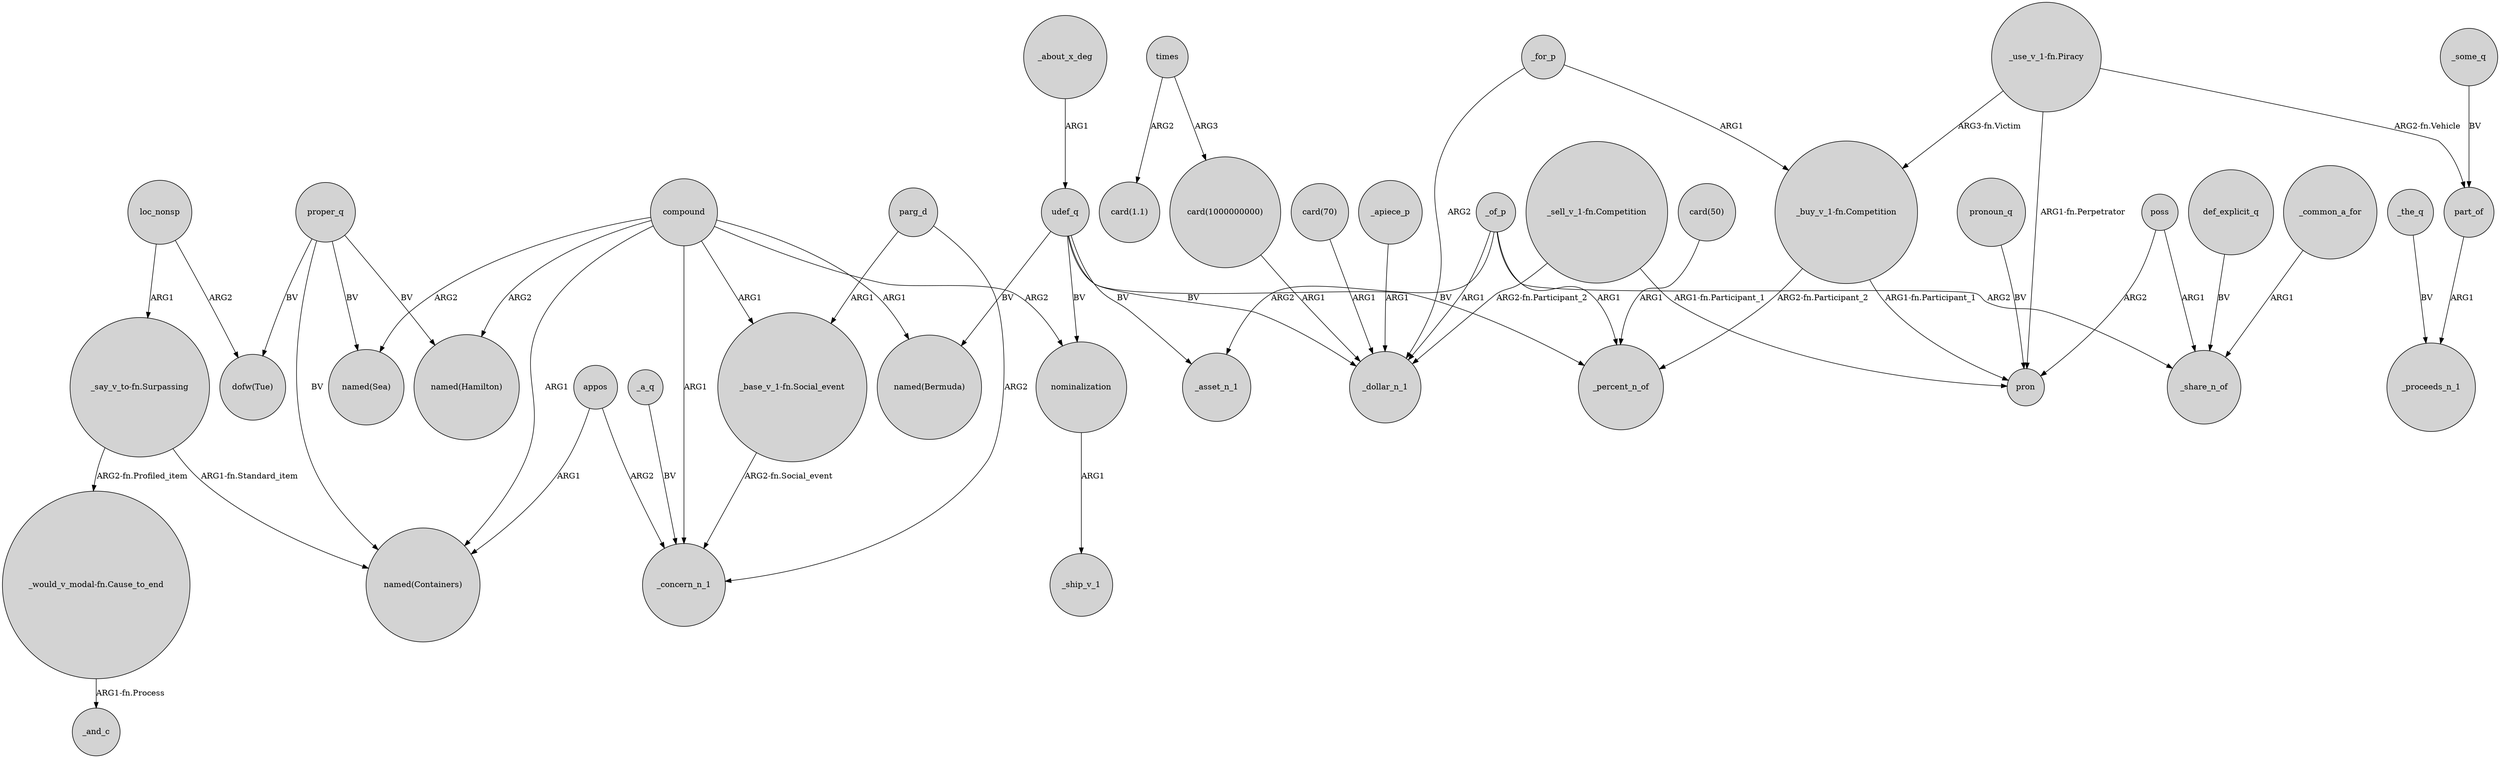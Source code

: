 digraph {
	node [shape=circle style=filled]
	_for_p -> "_buy_v_1-fn.Competition" [label=ARG1]
	"_say_v_to-fn.Surpassing" -> "named(Containers)" [label="ARG1-fn.Standard_item"]
	_the_q -> _proceeds_n_1 [label=BV]
	proper_q -> "named(Hamilton)" [label=BV]
	"_buy_v_1-fn.Competition" -> _percent_n_of [label="ARG2-fn.Participant_2"]
	_for_p -> _dollar_n_1 [label=ARG2]
	compound -> "named(Sea)" [label=ARG2]
	compound -> nominalization [label=ARG2]
	compound -> "named(Containers)" [label=ARG1]
	_of_p -> _share_n_of [label=ARG2]
	loc_nonsp -> "dofw(Tue)" [label=ARG2]
	poss -> _share_n_of [label=ARG1]
	udef_q -> _asset_n_1 [label=BV]
	_of_p -> _asset_n_1 [label=ARG2]
	_of_p -> _percent_n_of [label=ARG1]
	appos -> _concern_n_1 [label=ARG2]
	udef_q -> _dollar_n_1 [label=BV]
	"_use_v_1-fn.Piracy" -> part_of [label="ARG2-fn.Vehicle"]
	compound -> "named(Hamilton)" [label=ARG2]
	parg_d -> "_base_v_1-fn.Social_event" [label=ARG1]
	def_explicit_q -> _share_n_of [label=BV]
	"_buy_v_1-fn.Competition" -> pron [label="ARG1-fn.Participant_1"]
	"card(1000000000)" -> _dollar_n_1 [label=ARG1]
	_about_x_deg -> udef_q [label=ARG1]
	"_sell_v_1-fn.Competition" -> _dollar_n_1 [label="ARG2-fn.Participant_2"]
	times -> "card(1000000000)" [label=ARG3]
	_common_a_for -> _share_n_of [label=ARG1]
	"_use_v_1-fn.Piracy" -> "_buy_v_1-fn.Competition" [label="ARG3-fn.Victim"]
	compound -> _concern_n_1 [label=ARG1]
	times -> "card(1.1)" [label=ARG2]
	nominalization -> _ship_v_1 [label=ARG1]
	_some_q -> part_of [label=BV]
	_of_p -> _dollar_n_1 [label=ARG1]
	udef_q -> _percent_n_of [label=BV]
	compound -> "_base_v_1-fn.Social_event" [label=ARG1]
	"_base_v_1-fn.Social_event" -> _concern_n_1 [label="ARG2-fn.Social_event"]
	part_of -> _proceeds_n_1 [label=ARG1]
	poss -> pron [label=ARG2]
	"_use_v_1-fn.Piracy" -> pron [label="ARG1-fn.Perpetrator"]
	udef_q -> "named(Bermuda)" [label=BV]
	loc_nonsp -> "_say_v_to-fn.Surpassing" [label=ARG1]
	udef_q -> nominalization [label=BV]
	_a_q -> _concern_n_1 [label=BV]
	compound -> "named(Bermuda)" [label=ARG1]
	proper_q -> "named(Sea)" [label=BV]
	pronoun_q -> pron [label=BV]
	"_sell_v_1-fn.Competition" -> pron [label="ARG1-fn.Participant_1"]
	parg_d -> _concern_n_1 [label=ARG2]
	"_would_v_modal-fn.Cause_to_end" -> _and_c [label="ARG1-fn.Process"]
	_apiece_p -> _dollar_n_1 [label=ARG1]
	appos -> "named(Containers)" [label=ARG1]
	"card(50)" -> _percent_n_of [label=ARG1]
	"_say_v_to-fn.Surpassing" -> "_would_v_modal-fn.Cause_to_end" [label="ARG2-fn.Profiled_item"]
	proper_q -> "named(Containers)" [label=BV]
	"card(70)" -> _dollar_n_1 [label=ARG1]
	proper_q -> "dofw(Tue)" [label=BV]
}
